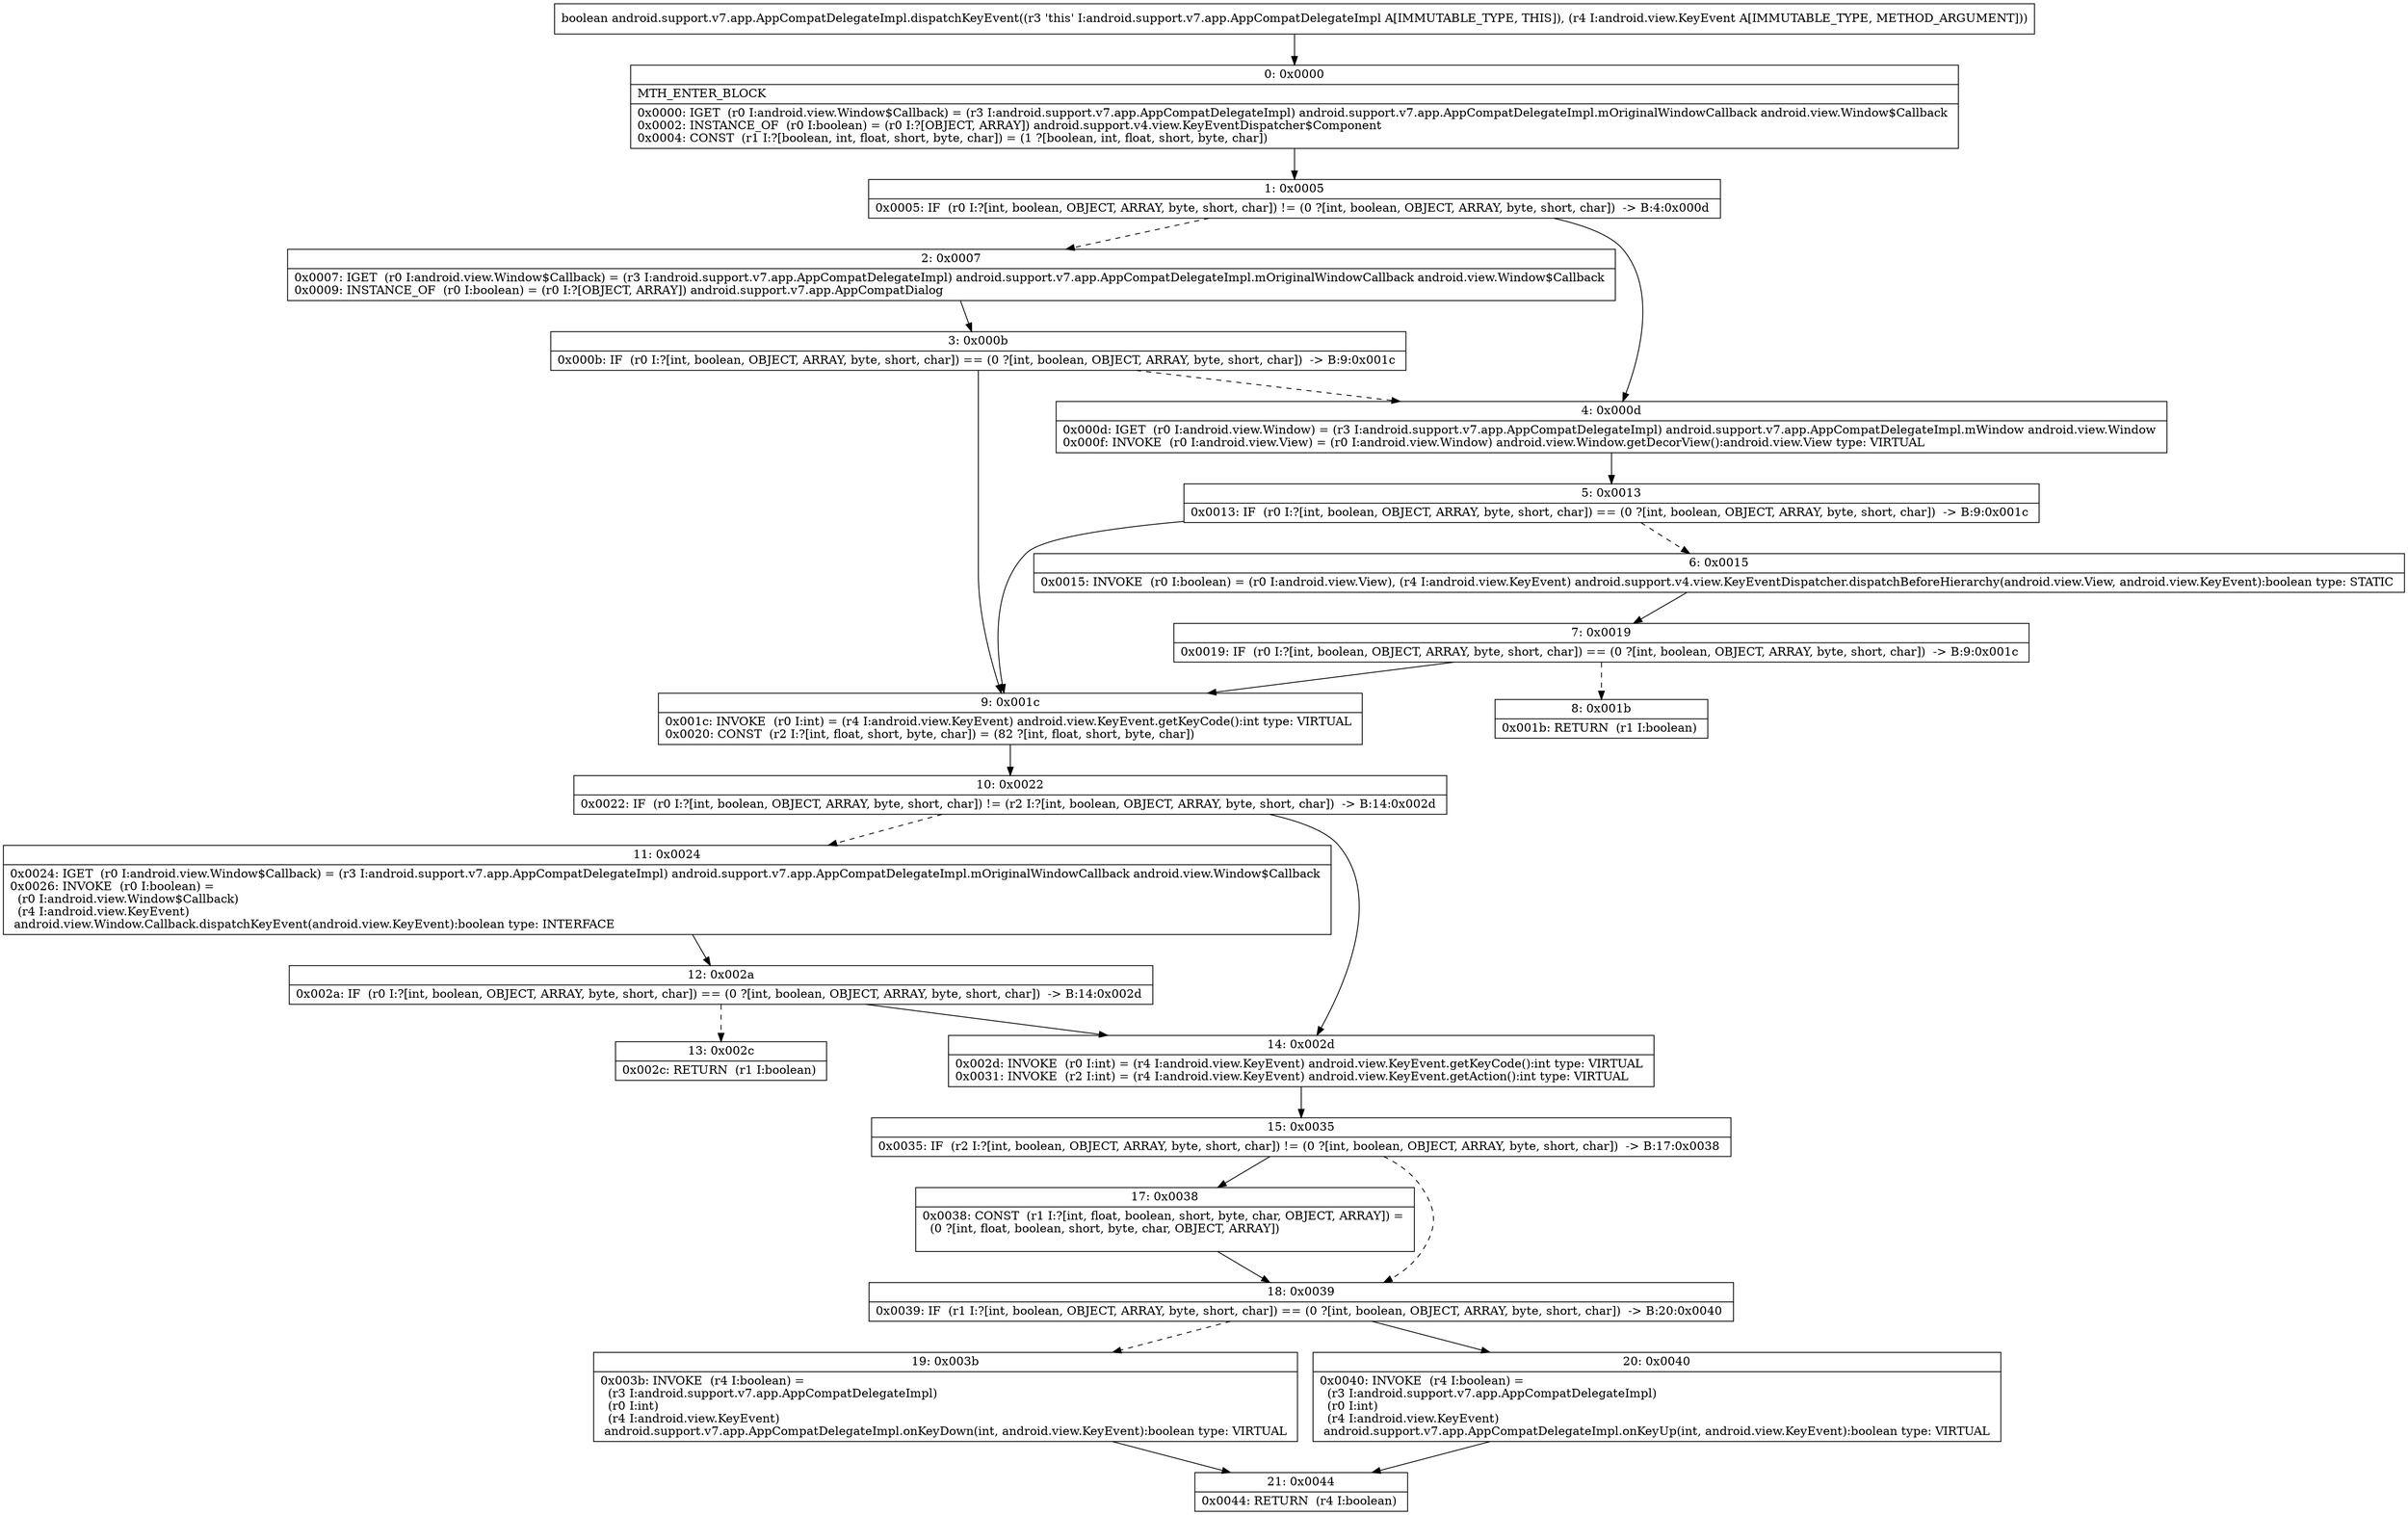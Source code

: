 digraph "CFG forandroid.support.v7.app.AppCompatDelegateImpl.dispatchKeyEvent(Landroid\/view\/KeyEvent;)Z" {
Node_0 [shape=record,label="{0\:\ 0x0000|MTH_ENTER_BLOCK\l|0x0000: IGET  (r0 I:android.view.Window$Callback) = (r3 I:android.support.v7.app.AppCompatDelegateImpl) android.support.v7.app.AppCompatDelegateImpl.mOriginalWindowCallback android.view.Window$Callback \l0x0002: INSTANCE_OF  (r0 I:boolean) = (r0 I:?[OBJECT, ARRAY]) android.support.v4.view.KeyEventDispatcher$Component \l0x0004: CONST  (r1 I:?[boolean, int, float, short, byte, char]) = (1 ?[boolean, int, float, short, byte, char]) \l}"];
Node_1 [shape=record,label="{1\:\ 0x0005|0x0005: IF  (r0 I:?[int, boolean, OBJECT, ARRAY, byte, short, char]) != (0 ?[int, boolean, OBJECT, ARRAY, byte, short, char])  \-\> B:4:0x000d \l}"];
Node_2 [shape=record,label="{2\:\ 0x0007|0x0007: IGET  (r0 I:android.view.Window$Callback) = (r3 I:android.support.v7.app.AppCompatDelegateImpl) android.support.v7.app.AppCompatDelegateImpl.mOriginalWindowCallback android.view.Window$Callback \l0x0009: INSTANCE_OF  (r0 I:boolean) = (r0 I:?[OBJECT, ARRAY]) android.support.v7.app.AppCompatDialog \l}"];
Node_3 [shape=record,label="{3\:\ 0x000b|0x000b: IF  (r0 I:?[int, boolean, OBJECT, ARRAY, byte, short, char]) == (0 ?[int, boolean, OBJECT, ARRAY, byte, short, char])  \-\> B:9:0x001c \l}"];
Node_4 [shape=record,label="{4\:\ 0x000d|0x000d: IGET  (r0 I:android.view.Window) = (r3 I:android.support.v7.app.AppCompatDelegateImpl) android.support.v7.app.AppCompatDelegateImpl.mWindow android.view.Window \l0x000f: INVOKE  (r0 I:android.view.View) = (r0 I:android.view.Window) android.view.Window.getDecorView():android.view.View type: VIRTUAL \l}"];
Node_5 [shape=record,label="{5\:\ 0x0013|0x0013: IF  (r0 I:?[int, boolean, OBJECT, ARRAY, byte, short, char]) == (0 ?[int, boolean, OBJECT, ARRAY, byte, short, char])  \-\> B:9:0x001c \l}"];
Node_6 [shape=record,label="{6\:\ 0x0015|0x0015: INVOKE  (r0 I:boolean) = (r0 I:android.view.View), (r4 I:android.view.KeyEvent) android.support.v4.view.KeyEventDispatcher.dispatchBeforeHierarchy(android.view.View, android.view.KeyEvent):boolean type: STATIC \l}"];
Node_7 [shape=record,label="{7\:\ 0x0019|0x0019: IF  (r0 I:?[int, boolean, OBJECT, ARRAY, byte, short, char]) == (0 ?[int, boolean, OBJECT, ARRAY, byte, short, char])  \-\> B:9:0x001c \l}"];
Node_8 [shape=record,label="{8\:\ 0x001b|0x001b: RETURN  (r1 I:boolean) \l}"];
Node_9 [shape=record,label="{9\:\ 0x001c|0x001c: INVOKE  (r0 I:int) = (r4 I:android.view.KeyEvent) android.view.KeyEvent.getKeyCode():int type: VIRTUAL \l0x0020: CONST  (r2 I:?[int, float, short, byte, char]) = (82 ?[int, float, short, byte, char]) \l}"];
Node_10 [shape=record,label="{10\:\ 0x0022|0x0022: IF  (r0 I:?[int, boolean, OBJECT, ARRAY, byte, short, char]) != (r2 I:?[int, boolean, OBJECT, ARRAY, byte, short, char])  \-\> B:14:0x002d \l}"];
Node_11 [shape=record,label="{11\:\ 0x0024|0x0024: IGET  (r0 I:android.view.Window$Callback) = (r3 I:android.support.v7.app.AppCompatDelegateImpl) android.support.v7.app.AppCompatDelegateImpl.mOriginalWindowCallback android.view.Window$Callback \l0x0026: INVOKE  (r0 I:boolean) = \l  (r0 I:android.view.Window$Callback)\l  (r4 I:android.view.KeyEvent)\l android.view.Window.Callback.dispatchKeyEvent(android.view.KeyEvent):boolean type: INTERFACE \l}"];
Node_12 [shape=record,label="{12\:\ 0x002a|0x002a: IF  (r0 I:?[int, boolean, OBJECT, ARRAY, byte, short, char]) == (0 ?[int, boolean, OBJECT, ARRAY, byte, short, char])  \-\> B:14:0x002d \l}"];
Node_13 [shape=record,label="{13\:\ 0x002c|0x002c: RETURN  (r1 I:boolean) \l}"];
Node_14 [shape=record,label="{14\:\ 0x002d|0x002d: INVOKE  (r0 I:int) = (r4 I:android.view.KeyEvent) android.view.KeyEvent.getKeyCode():int type: VIRTUAL \l0x0031: INVOKE  (r2 I:int) = (r4 I:android.view.KeyEvent) android.view.KeyEvent.getAction():int type: VIRTUAL \l}"];
Node_15 [shape=record,label="{15\:\ 0x0035|0x0035: IF  (r2 I:?[int, boolean, OBJECT, ARRAY, byte, short, char]) != (0 ?[int, boolean, OBJECT, ARRAY, byte, short, char])  \-\> B:17:0x0038 \l}"];
Node_17 [shape=record,label="{17\:\ 0x0038|0x0038: CONST  (r1 I:?[int, float, boolean, short, byte, char, OBJECT, ARRAY]) = \l  (0 ?[int, float, boolean, short, byte, char, OBJECT, ARRAY])\l \l}"];
Node_18 [shape=record,label="{18\:\ 0x0039|0x0039: IF  (r1 I:?[int, boolean, OBJECT, ARRAY, byte, short, char]) == (0 ?[int, boolean, OBJECT, ARRAY, byte, short, char])  \-\> B:20:0x0040 \l}"];
Node_19 [shape=record,label="{19\:\ 0x003b|0x003b: INVOKE  (r4 I:boolean) = \l  (r3 I:android.support.v7.app.AppCompatDelegateImpl)\l  (r0 I:int)\l  (r4 I:android.view.KeyEvent)\l android.support.v7.app.AppCompatDelegateImpl.onKeyDown(int, android.view.KeyEvent):boolean type: VIRTUAL \l}"];
Node_20 [shape=record,label="{20\:\ 0x0040|0x0040: INVOKE  (r4 I:boolean) = \l  (r3 I:android.support.v7.app.AppCompatDelegateImpl)\l  (r0 I:int)\l  (r4 I:android.view.KeyEvent)\l android.support.v7.app.AppCompatDelegateImpl.onKeyUp(int, android.view.KeyEvent):boolean type: VIRTUAL \l}"];
Node_21 [shape=record,label="{21\:\ 0x0044|0x0044: RETURN  (r4 I:boolean) \l}"];
MethodNode[shape=record,label="{boolean android.support.v7.app.AppCompatDelegateImpl.dispatchKeyEvent((r3 'this' I:android.support.v7.app.AppCompatDelegateImpl A[IMMUTABLE_TYPE, THIS]), (r4 I:android.view.KeyEvent A[IMMUTABLE_TYPE, METHOD_ARGUMENT])) }"];
MethodNode -> Node_0;
Node_0 -> Node_1;
Node_1 -> Node_2[style=dashed];
Node_1 -> Node_4;
Node_2 -> Node_3;
Node_3 -> Node_4[style=dashed];
Node_3 -> Node_9;
Node_4 -> Node_5;
Node_5 -> Node_6[style=dashed];
Node_5 -> Node_9;
Node_6 -> Node_7;
Node_7 -> Node_8[style=dashed];
Node_7 -> Node_9;
Node_9 -> Node_10;
Node_10 -> Node_11[style=dashed];
Node_10 -> Node_14;
Node_11 -> Node_12;
Node_12 -> Node_13[style=dashed];
Node_12 -> Node_14;
Node_14 -> Node_15;
Node_15 -> Node_17;
Node_15 -> Node_18[style=dashed];
Node_17 -> Node_18;
Node_18 -> Node_19[style=dashed];
Node_18 -> Node_20;
Node_19 -> Node_21;
Node_20 -> Node_21;
}

